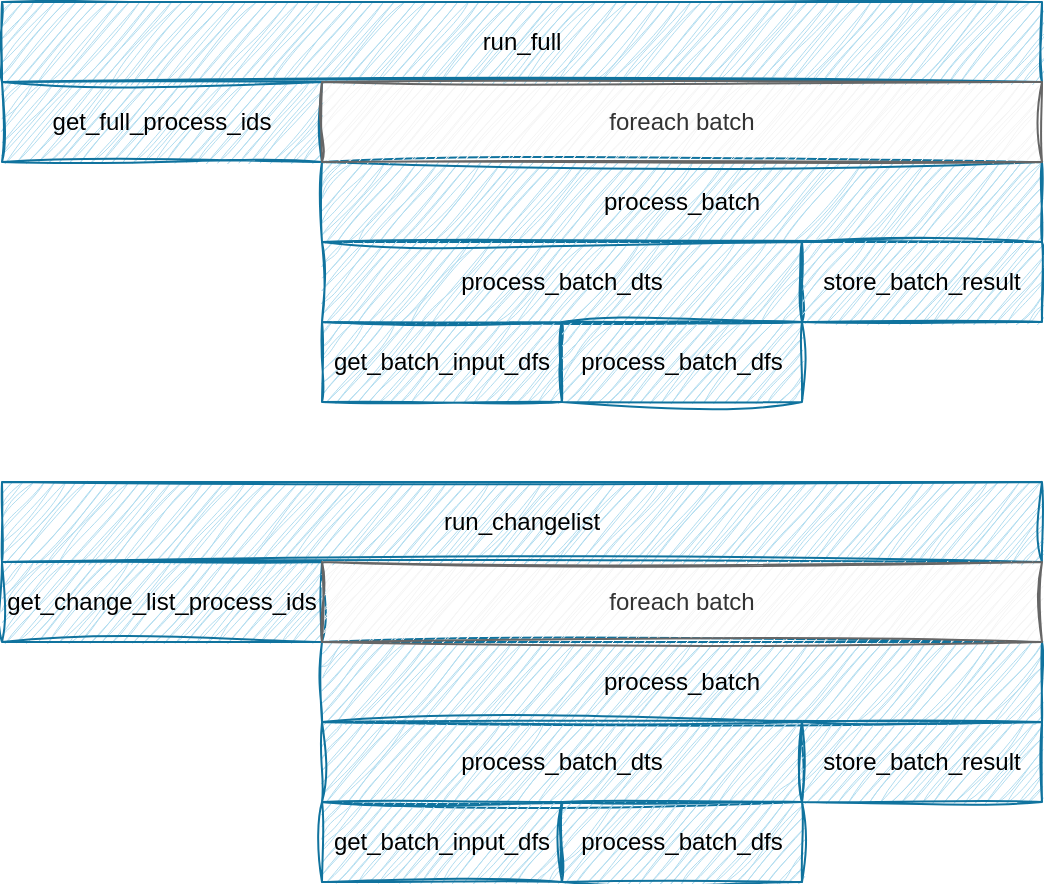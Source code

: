<mxfile>
    <diagram id="_LABzlGnOxJPrFOFE8tK" name="run_full">
        <mxGraphModel dx="1420" dy="806" grid="1" gridSize="10" guides="1" tooltips="1" connect="1" arrows="1" fold="1" page="1" pageScale="1" pageWidth="850" pageHeight="1100" background="#ffffff" math="0" shadow="0">
            <root>
                <mxCell id="0"/>
                <mxCell id="1" parent="0"/>
                <mxCell id="2" value="run_full" style="rounded=0;whiteSpace=wrap;html=1;fillColor=#b1ddf0;strokeColor=#10739e;strokeWidth=1;perimeterSpacing=0;glass=0;sketch=1;curveFitting=1;jiggle=2;shadow=0;" parent="1" vertex="1">
                    <mxGeometry x="40" y="40" width="520" height="40" as="geometry"/>
                </mxCell>
                <mxCell id="3" value="get_full_process_ids" style="rounded=0;whiteSpace=wrap;html=1;fillColor=#b1ddf0;strokeColor=#10739e;strokeWidth=1;perimeterSpacing=0;glass=0;sketch=1;curveFitting=1;jiggle=2;shadow=0;" parent="1" vertex="1">
                    <mxGeometry x="40" y="80" width="160" height="40" as="geometry"/>
                </mxCell>
                <mxCell id="4" value="process_batch" style="rounded=0;whiteSpace=wrap;html=1;fillColor=#b1ddf0;strokeColor=#10739e;strokeWidth=1;perimeterSpacing=0;glass=0;sketch=1;curveFitting=1;jiggle=2;shadow=0;" parent="1" vertex="1">
                    <mxGeometry x="200" y="120" width="360" height="40" as="geometry"/>
                </mxCell>
                <mxCell id="5" value="foreach batch" style="rounded=0;whiteSpace=wrap;html=1;fillColor=#f5f5f5;strokeColor=#666666;fontColor=#333333;strokeWidth=1;perimeterSpacing=0;glass=0;sketch=1;curveFitting=1;jiggle=2;shadow=0;" parent="1" vertex="1">
                    <mxGeometry x="200" y="80" width="360" height="40" as="geometry"/>
                </mxCell>
                <mxCell id="6" value="process_batch_dts" style="rounded=0;whiteSpace=wrap;html=1;fillColor=#b1ddf0;strokeColor=#10739e;strokeWidth=1;perimeterSpacing=0;glass=0;sketch=1;curveFitting=1;jiggle=2;shadow=0;" parent="1" vertex="1">
                    <mxGeometry x="200" y="160" width="240" height="40" as="geometry"/>
                </mxCell>
                <mxCell id="7" value="store_batch_result" style="rounded=0;whiteSpace=wrap;html=1;fillColor=#b1ddf0;strokeColor=#10739e;strokeWidth=1;perimeterSpacing=0;glass=0;sketch=1;curveFitting=1;jiggle=2;shadow=0;" parent="1" vertex="1">
                    <mxGeometry x="440" y="160" width="120" height="40" as="geometry"/>
                </mxCell>
                <mxCell id="8" value="get_batch_input_dfs" style="rounded=0;whiteSpace=wrap;html=1;fillColor=#b1ddf0;strokeColor=#10739e;strokeWidth=1;perimeterSpacing=0;glass=0;sketch=1;curveFitting=1;jiggle=2;shadow=0;" parent="1" vertex="1">
                    <mxGeometry x="200" y="200" width="120" height="40" as="geometry"/>
                </mxCell>
                <mxCell id="9" value="process_batch_dfs" style="rounded=0;whiteSpace=wrap;html=1;fillColor=#b1ddf0;strokeColor=#10739e;strokeWidth=1;perimeterSpacing=0;glass=0;sketch=1;curveFitting=1;jiggle=2;shadow=0;" parent="1" vertex="1">
                    <mxGeometry x="320" y="200" width="120" height="40" as="geometry"/>
                </mxCell>
                <mxCell id="GeVadQ1i7Gmi9rNTnFdB-9" value="run_changelist" style="rounded=0;whiteSpace=wrap;html=1;fillColor=#b1ddf0;strokeColor=#10739e;strokeWidth=1;perimeterSpacing=0;glass=0;sketch=1;curveFitting=1;jiggle=2;shadow=0;" parent="1" vertex="1">
                    <mxGeometry x="40" y="280" width="520" height="40" as="geometry"/>
                </mxCell>
                <mxCell id="GeVadQ1i7Gmi9rNTnFdB-10" value="get_change_list_process_ids" style="rounded=0;whiteSpace=wrap;html=1;fillColor=#b1ddf0;strokeColor=#10739e;strokeWidth=1;perimeterSpacing=0;glass=0;sketch=1;curveFitting=1;jiggle=2;shadow=0;" parent="1" vertex="1">
                    <mxGeometry x="40" y="320" width="160" height="40" as="geometry"/>
                </mxCell>
                <mxCell id="GeVadQ1i7Gmi9rNTnFdB-11" value="process_batch" style="rounded=0;whiteSpace=wrap;html=1;fillColor=#b1ddf0;strokeColor=#10739e;strokeWidth=1;perimeterSpacing=0;glass=0;sketch=1;curveFitting=1;jiggle=2;shadow=0;" parent="1" vertex="1">
                    <mxGeometry x="200" y="360" width="360" height="40" as="geometry"/>
                </mxCell>
                <mxCell id="GeVadQ1i7Gmi9rNTnFdB-12" value="foreach batch" style="rounded=0;whiteSpace=wrap;html=1;fillColor=#f5f5f5;strokeColor=#666666;fontColor=#333333;strokeWidth=1;perimeterSpacing=0;glass=0;sketch=1;curveFitting=1;jiggle=2;shadow=0;" parent="1" vertex="1">
                    <mxGeometry x="200" y="320" width="360" height="40" as="geometry"/>
                </mxCell>
                <mxCell id="GeVadQ1i7Gmi9rNTnFdB-13" value="process_batch_dts" style="rounded=0;whiteSpace=wrap;html=1;fillColor=#b1ddf0;strokeColor=#10739e;strokeWidth=1;perimeterSpacing=0;glass=0;sketch=1;curveFitting=1;jiggle=2;shadow=0;" parent="1" vertex="1">
                    <mxGeometry x="200" y="400" width="240" height="40" as="geometry"/>
                </mxCell>
                <mxCell id="GeVadQ1i7Gmi9rNTnFdB-15" value="get_batch_input_dfs" style="rounded=0;whiteSpace=wrap;html=1;fillColor=#b1ddf0;strokeColor=#10739e;strokeWidth=1;perimeterSpacing=0;glass=0;sketch=1;curveFitting=1;jiggle=2;shadow=0;" parent="1" vertex="1">
                    <mxGeometry x="200" y="440" width="120" height="40" as="geometry"/>
                </mxCell>
                <mxCell id="GeVadQ1i7Gmi9rNTnFdB-16" value="process_batch_dfs" style="rounded=0;whiteSpace=wrap;html=1;fillColor=#b1ddf0;strokeColor=#10739e;strokeWidth=1;perimeterSpacing=0;glass=0;sketch=1;curveFitting=1;jiggle=2;shadow=0;" parent="1" vertex="1">
                    <mxGeometry x="320" y="440" width="120" height="40" as="geometry"/>
                </mxCell>
                <mxCell id="10" value="store_batch_result" style="rounded=0;whiteSpace=wrap;html=1;fillColor=#b1ddf0;strokeColor=#10739e;strokeWidth=1;perimeterSpacing=0;glass=0;sketch=1;curveFitting=1;jiggle=2;shadow=0;" vertex="1" parent="1">
                    <mxGeometry x="440" y="400" width="120" height="40" as="geometry"/>
                </mxCell>
            </root>
        </mxGraphModel>
    </diagram>
</mxfile>